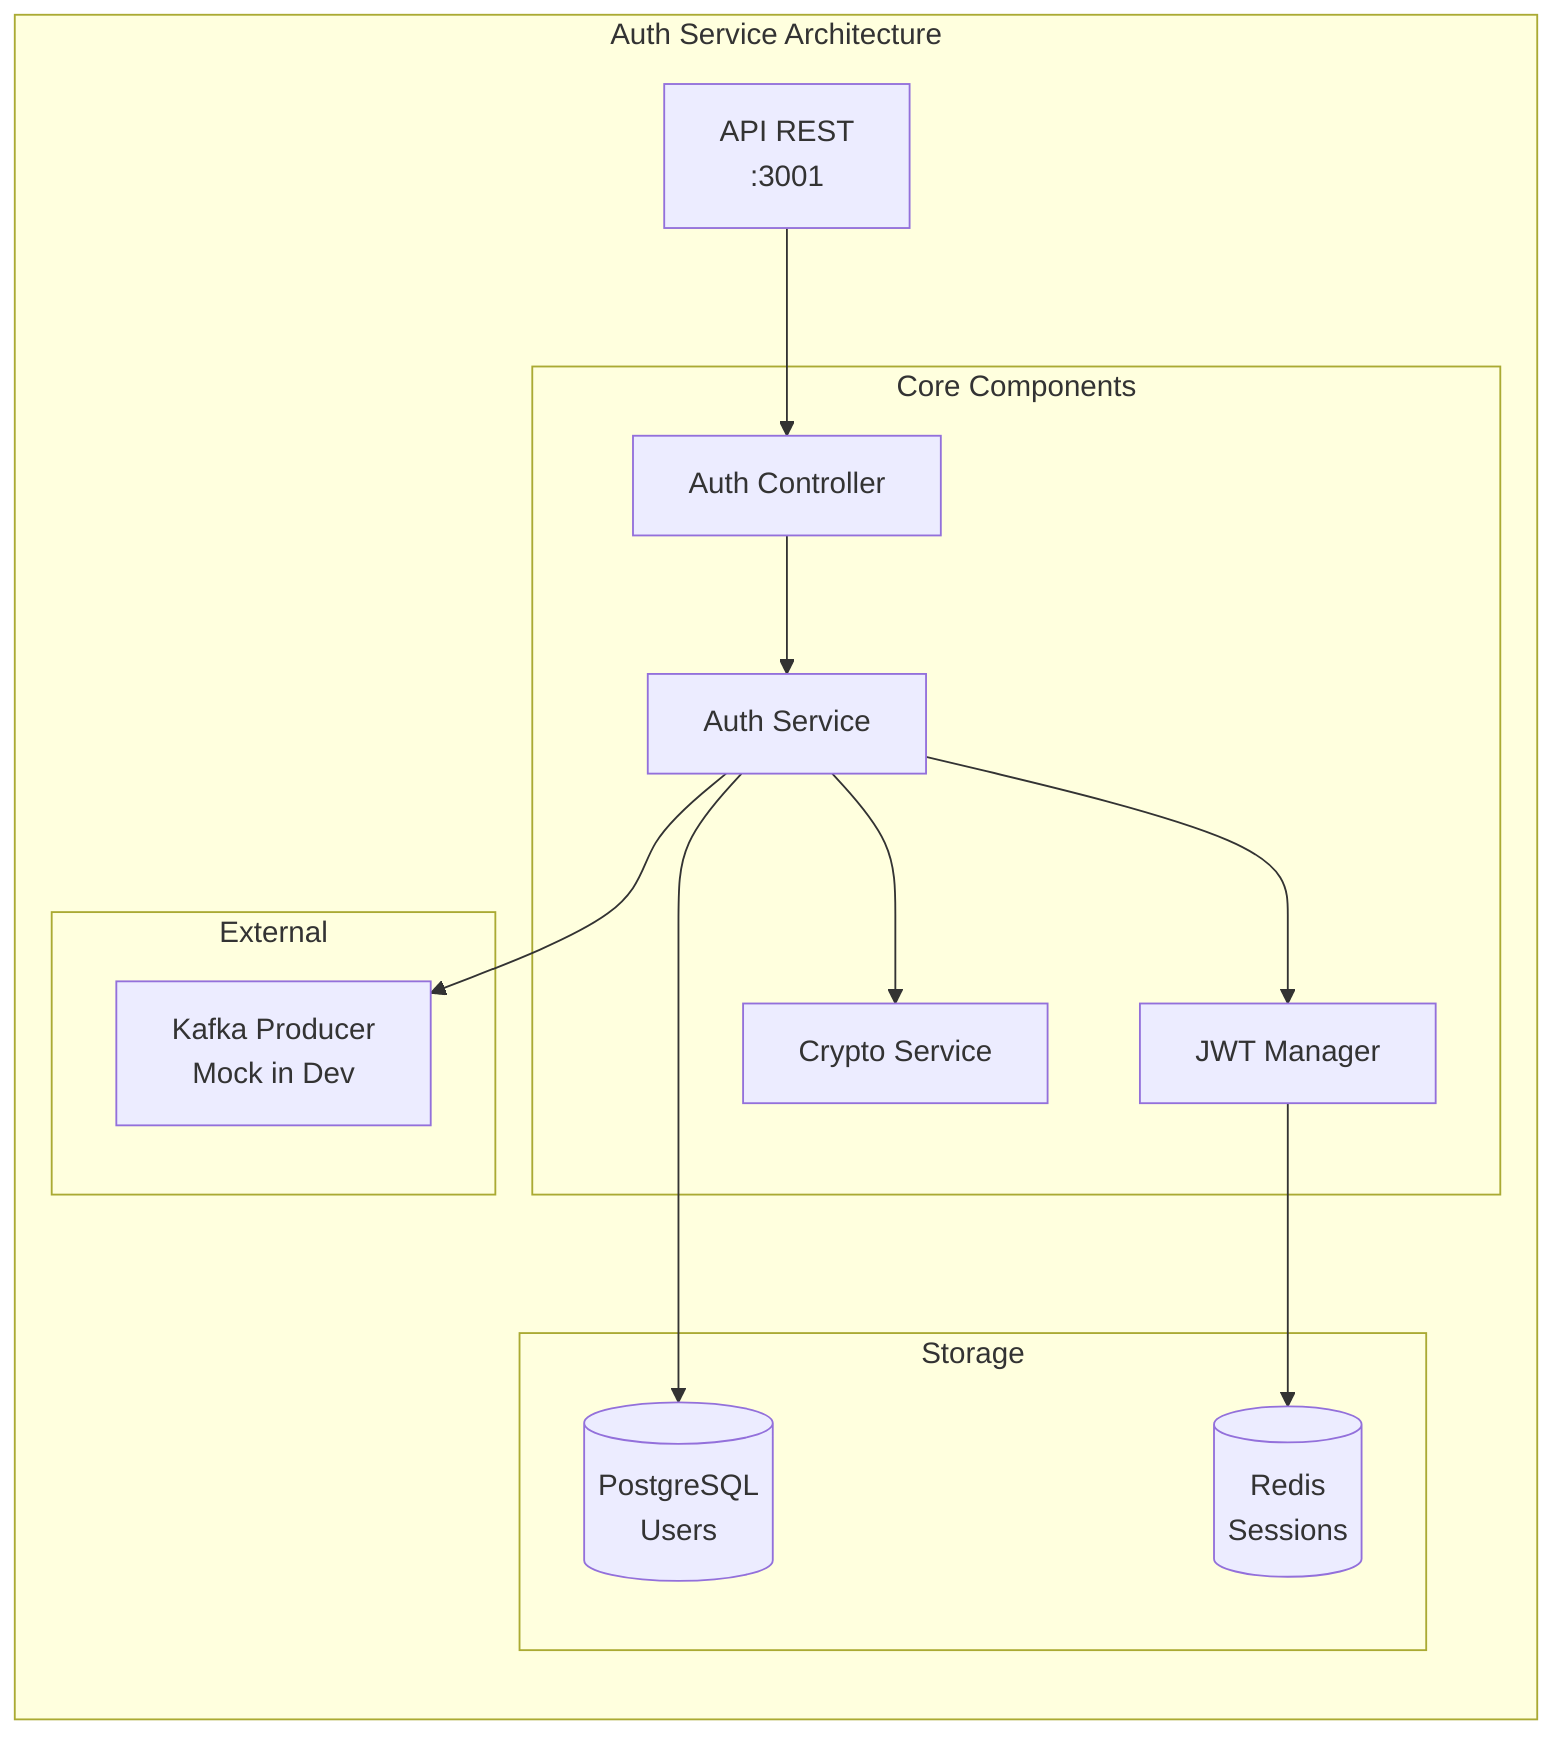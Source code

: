 graph LR
    subgraph "Auth Service Architecture"
        API[API REST<br/>:3001]
        
        subgraph "Core Components"
            AUTH_CTRL[Auth Controller]
            AUTH_SVC[Auth Service]
            JWT[JWT Manager]
            CRYPTO[Crypto Service]
        end
        
        subgraph "Storage"
            PG[(PostgreSQL<br/>Users)]
            REDIS[(Redis<br/>Sessions)]
        end
        
        subgraph "External"
            KAFKA[Kafka Producer<br/>Mock in Dev]
        end
        
        API --> AUTH_CTRL
        AUTH_CTRL --> AUTH_SVC
        AUTH_SVC --> JWT
        AUTH_SVC --> CRYPTO
        AUTH_SVC --> PG
        JWT --> REDIS
        AUTH_SVC --> KAFKA
    end